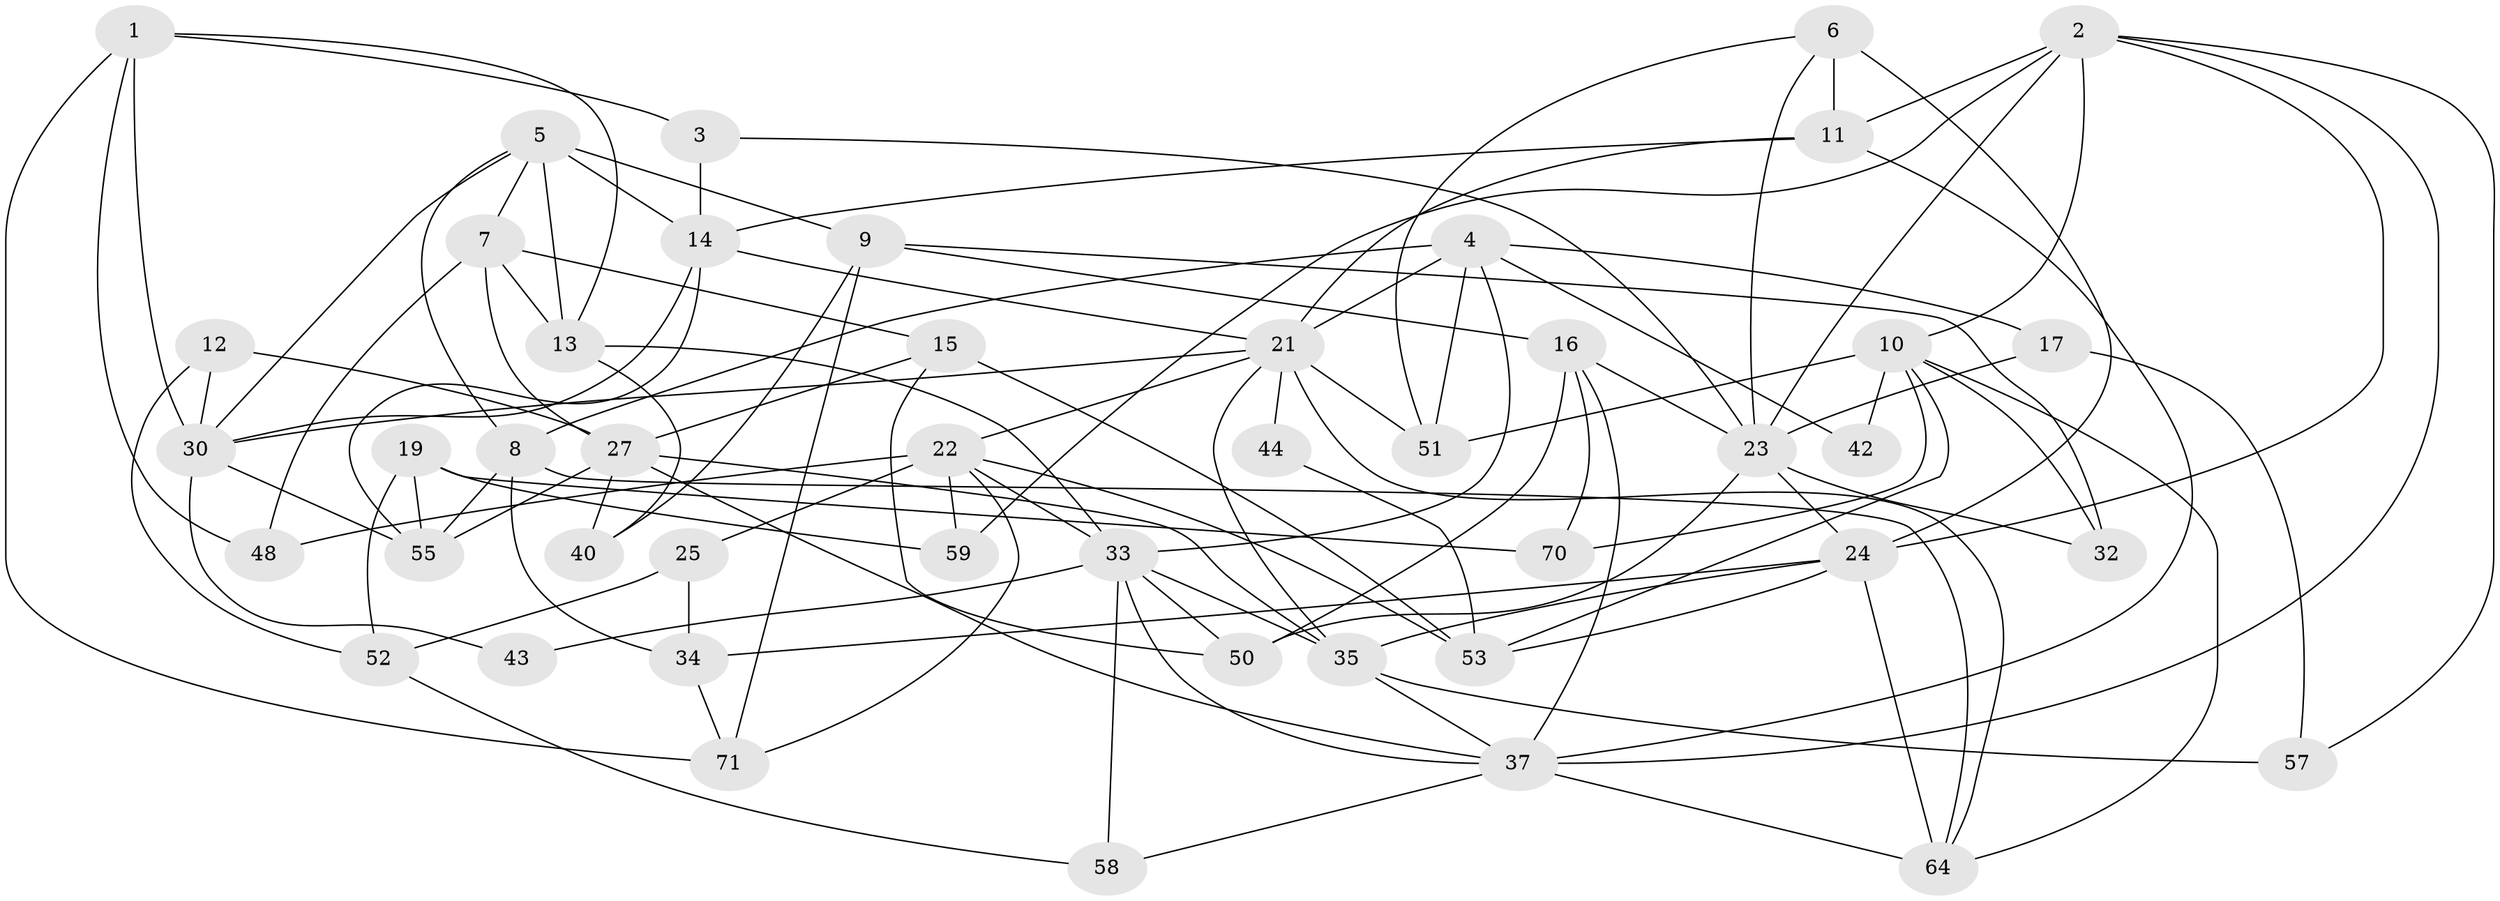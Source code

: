 // original degree distribution, {3: 0.3194444444444444, 6: 0.1111111111111111, 5: 0.20833333333333334, 2: 0.09722222222222222, 4: 0.2361111111111111, 7: 0.027777777777777776}
// Generated by graph-tools (version 1.1) at 2025/41/03/06/25 10:41:53]
// undirected, 46 vertices, 110 edges
graph export_dot {
graph [start="1"]
  node [color=gray90,style=filled];
  1 [super="+26"];
  2 [super="+38"];
  3;
  4 [super="+45"];
  5 [super="+39"];
  6 [super="+20"];
  7 [super="+46"];
  8 [super="+49"];
  9 [super="+31"];
  10 [super="+56"];
  11 [super="+72"];
  12;
  13 [super="+60"];
  14 [super="+54"];
  15 [super="+29"];
  16 [super="+18"];
  17;
  19 [super="+69"];
  21 [super="+63"];
  22 [super="+66"];
  23 [super="+47"];
  24 [super="+65"];
  25;
  27 [super="+28"];
  30 [super="+61"];
  32;
  33 [super="+68"];
  34;
  35 [super="+36"];
  37 [super="+41"];
  40;
  42;
  43;
  44;
  48;
  50;
  51;
  52 [super="+67"];
  53;
  55 [super="+62"];
  57;
  58;
  59;
  64;
  70;
  71;
  1 -- 48;
  1 -- 3;
  1 -- 13;
  1 -- 30;
  1 -- 71;
  2 -- 37;
  2 -- 23;
  2 -- 57;
  2 -- 59;
  2 -- 11;
  2 -- 10;
  2 -- 24;
  3 -- 23;
  3 -- 14;
  4 -- 51;
  4 -- 17;
  4 -- 21;
  4 -- 8;
  4 -- 33;
  4 -- 42;
  5 -- 14 [weight=2];
  5 -- 9;
  5 -- 13 [weight=2];
  5 -- 30;
  5 -- 8;
  5 -- 7;
  6 -- 24 [weight=2];
  6 -- 51;
  6 -- 11;
  6 -- 23;
  7 -- 48;
  7 -- 13;
  7 -- 27;
  7 -- 15;
  8 -- 34;
  8 -- 64;
  8 -- 55;
  9 -- 16;
  9 -- 32;
  9 -- 71;
  9 -- 40;
  10 -- 53;
  10 -- 32;
  10 -- 42;
  10 -- 70;
  10 -- 64;
  10 -- 51;
  11 -- 21 [weight=2];
  11 -- 37;
  11 -- 14;
  12 -- 27;
  12 -- 30;
  12 -- 52;
  13 -- 33;
  13 -- 40;
  14 -- 21;
  14 -- 30;
  14 -- 55;
  15 -- 50;
  15 -- 27;
  15 -- 53;
  16 -- 50;
  16 -- 70;
  16 -- 23;
  16 -- 37;
  17 -- 57;
  17 -- 23;
  19 -- 59;
  19 -- 70;
  19 -- 52;
  19 -- 55;
  21 -- 30;
  21 -- 64;
  21 -- 35;
  21 -- 51;
  21 -- 22;
  21 -- 44;
  22 -- 25;
  22 -- 48 [weight=2];
  22 -- 53;
  22 -- 59;
  22 -- 71;
  22 -- 33;
  23 -- 32;
  23 -- 50;
  23 -- 24;
  24 -- 64;
  24 -- 34;
  24 -- 35;
  24 -- 53;
  25 -- 52;
  25 -- 34;
  27 -- 35;
  27 -- 40;
  27 -- 37;
  27 -- 55;
  30 -- 55 [weight=2];
  30 -- 43;
  33 -- 43;
  33 -- 50;
  33 -- 35 [weight=2];
  33 -- 37;
  33 -- 58;
  34 -- 71;
  35 -- 37;
  35 -- 57;
  37 -- 58;
  37 -- 64;
  44 -- 53;
  52 -- 58;
}
